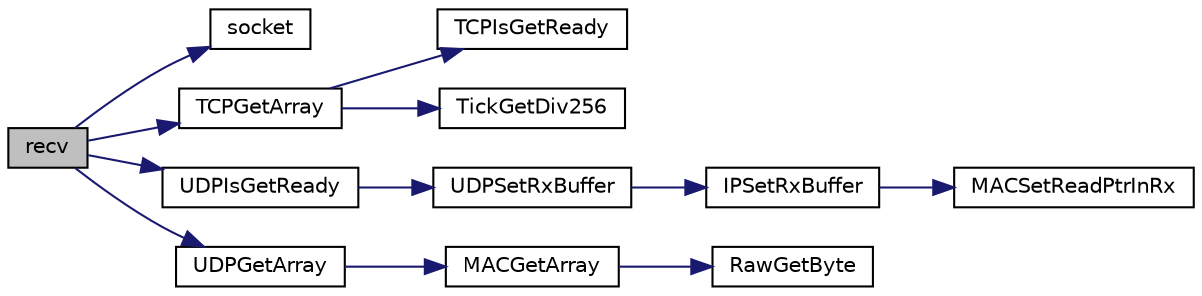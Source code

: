 digraph "recv"
{
  edge [fontname="Helvetica",fontsize="10",labelfontname="Helvetica",labelfontsize="10"];
  node [fontname="Helvetica",fontsize="10",shape=record];
  rankdir="LR";
  Node1 [label="recv",height=0.2,width=0.4,color="black", fillcolor="grey75", style="filled", fontcolor="black"];
  Node1 -> Node2 [color="midnightblue",fontsize="10",style="solid"];
  Node2 [label="socket",height=0.2,width=0.4,color="black", fillcolor="white", style="filled",URL="$_berkeley_a_p_i_8c.html#a4bbac9ff89097f54941d2e1cf66f8ca9"];
  Node1 -> Node3 [color="midnightblue",fontsize="10",style="solid"];
  Node3 [label="TCPGetArray",height=0.2,width=0.4,color="black", fillcolor="white", style="filled",URL="$_t_c_p_8h.html#afcce2e17242d8eb1448966cbdd12eb3f"];
  Node3 -> Node4 [color="midnightblue",fontsize="10",style="solid"];
  Node4 [label="TCPIsGetReady",height=0.2,width=0.4,color="black", fillcolor="white", style="filled",URL="$_t_c_p_8c.html#a9fbb66288f62395d4b85180958dc3f85"];
  Node3 -> Node5 [color="midnightblue",fontsize="10",style="solid"];
  Node5 [label="TickGetDiv256",height=0.2,width=0.4,color="black", fillcolor="white", style="filled",URL="$_tick_8h.html#a8f71f847e48f802c831fb86c7fb8326a"];
  Node1 -> Node6 [color="midnightblue",fontsize="10",style="solid"];
  Node6 [label="UDPIsGetReady",height=0.2,width=0.4,color="black", fillcolor="white", style="filled",URL="$_u_d_p_8h.html#ae6cafd8670068265c3d9d921cd7e0675"];
  Node6 -> Node7 [color="midnightblue",fontsize="10",style="solid"];
  Node7 [label="UDPSetRxBuffer",height=0.2,width=0.4,color="black", fillcolor="white", style="filled",URL="$_u_d_p_8c.html#a0dc4b7c53e2e3d3b91fe53ff2e135d72"];
  Node7 -> Node8 [color="midnightblue",fontsize="10",style="solid"];
  Node8 [label="IPSetRxBuffer",height=0.2,width=0.4,color="black", fillcolor="white", style="filled",URL="$_i_p_8h.html#a33cd719865ee57f9591c92a63e74d59f"];
  Node8 -> Node9 [color="midnightblue",fontsize="10",style="solid"];
  Node9 [label="MACSetReadPtrInRx",height=0.2,width=0.4,color="black", fillcolor="white", style="filled",URL="$_m_a_c_8h.html#aa73b1ce45818243c98e3efd00b9f4bd9"];
  Node1 -> Node10 [color="midnightblue",fontsize="10",style="solid"];
  Node10 [label="UDPGetArray",height=0.2,width=0.4,color="black", fillcolor="white", style="filled",URL="$_u_d_p_8h.html#a2ad4741432dcc367e97c7c6e1d964bdb"];
  Node10 -> Node11 [color="midnightblue",fontsize="10",style="solid"];
  Node11 [label="MACGetArray",height=0.2,width=0.4,color="black", fillcolor="white", style="filled",URL="$_m_a_c_8h.html#a89d13e85195c0d00f308194305845016"];
  Node11 -> Node12 [color="midnightblue",fontsize="10",style="solid"];
  Node12 [label="RawGetByte",height=0.2,width=0.4,color="black", fillcolor="white", style="filled",URL="$_w_f_raw_8h.html#a0f9f450b78d964f8b34c2f3d50472527"];
}
